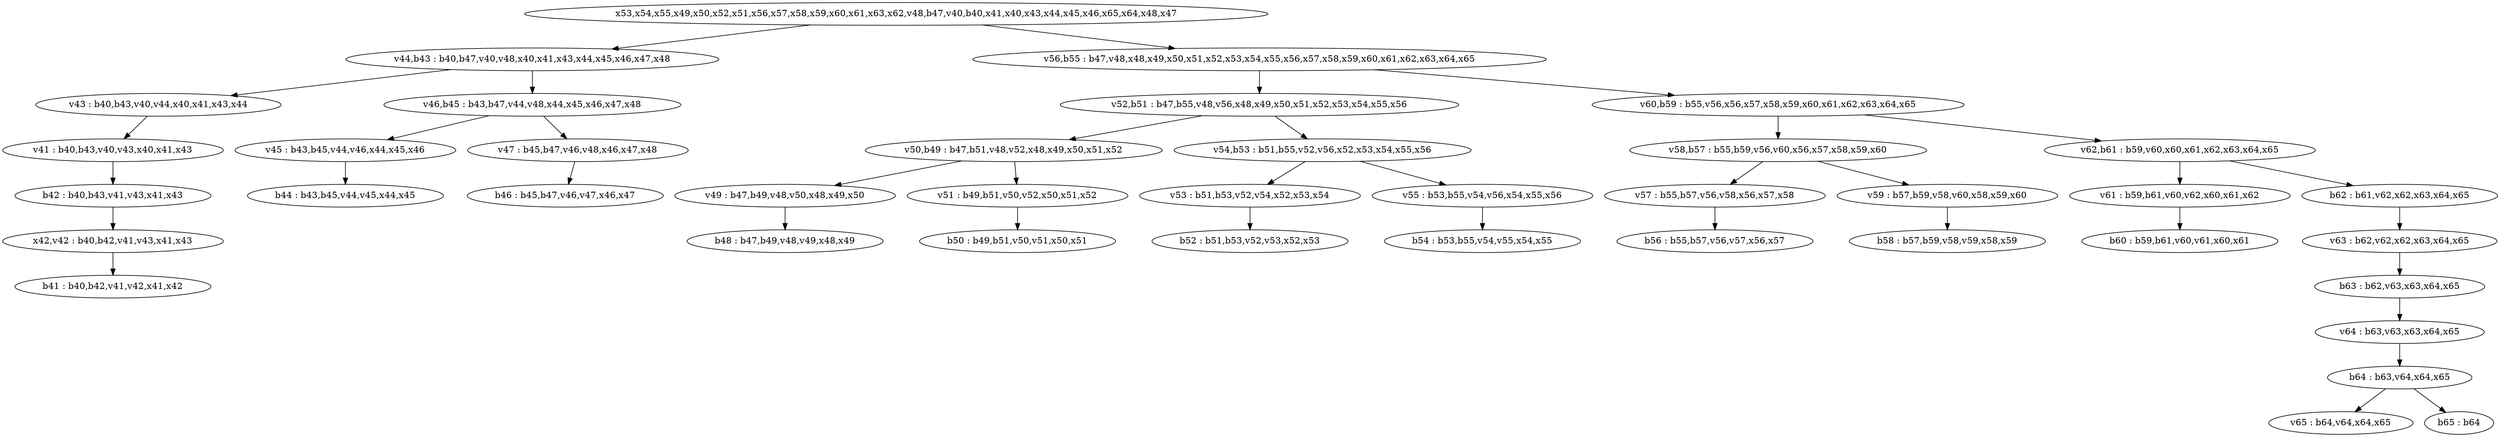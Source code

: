 digraph G{
2088[label="x53,x54,x55,x49,x50,x52,x51,x56,x57,x58,x59,x60,x61,x63,x62,v48,b47,v40,b40,x41,x40,x43,x44,x45,x46,x65,x64,x48,x47"];
2088->2089
2089[label="v44,b43 : b40,b47,v40,v48,x40,x41,x43,x44,x45,x46,x47,x48"];
2089->2090
2090[label="v43 : b40,b43,v40,v44,x40,x41,x43,x44"];
2090->2091
2091[label="v41 : b40,b43,v40,v43,x40,x41,x43"];
2091->2092
2092[label="b42 : b40,b43,v41,v43,x41,x43"];
2092->2093
2093[label="x42,v42 : b40,b42,v41,v43,x41,x43"];
2093->2094
2094[label="b41 : b40,b42,v41,v42,x41,x42"];
2089->2095
2095[label="v46,b45 : b43,b47,v44,v48,x44,x45,x46,x47,x48"];
2095->2096
2096[label="v45 : b43,b45,v44,v46,x44,x45,x46"];
2096->2097
2097[label="b44 : b43,b45,v44,v45,x44,x45"];
2095->2098
2098[label="v47 : b45,b47,v46,v48,x46,x47,x48"];
2098->2099
2099[label="b46 : b45,b47,v46,v47,x46,x47"];
2088->2100
2100[label="v56,b55 : b47,v48,x48,x49,x50,x51,x52,x53,x54,x55,x56,x57,x58,x59,x60,x61,x62,x63,x64,x65"];
2100->2101
2101[label="v52,b51 : b47,b55,v48,v56,x48,x49,x50,x51,x52,x53,x54,x55,x56"];
2101->2102
2102[label="v50,b49 : b47,b51,v48,v52,x48,x49,x50,x51,x52"];
2102->2103
2103[label="v49 : b47,b49,v48,v50,x48,x49,x50"];
2103->2104
2104[label="b48 : b47,b49,v48,v49,x48,x49"];
2102->2105
2105[label="v51 : b49,b51,v50,v52,x50,x51,x52"];
2105->2106
2106[label="b50 : b49,b51,v50,v51,x50,x51"];
2101->2107
2107[label="v54,b53 : b51,b55,v52,v56,x52,x53,x54,x55,x56"];
2107->2108
2108[label="v53 : b51,b53,v52,v54,x52,x53,x54"];
2108->2109
2109[label="b52 : b51,b53,v52,v53,x52,x53"];
2107->2110
2110[label="v55 : b53,b55,v54,v56,x54,x55,x56"];
2110->2111
2111[label="b54 : b53,b55,v54,v55,x54,x55"];
2100->2112
2112[label="v60,b59 : b55,v56,x56,x57,x58,x59,x60,x61,x62,x63,x64,x65"];
2112->2113
2113[label="v58,b57 : b55,b59,v56,v60,x56,x57,x58,x59,x60"];
2113->2114
2114[label="v57 : b55,b57,v56,v58,x56,x57,x58"];
2114->2115
2115[label="b56 : b55,b57,v56,v57,x56,x57"];
2113->2116
2116[label="v59 : b57,b59,v58,v60,x58,x59,x60"];
2116->2117
2117[label="b58 : b57,b59,v58,v59,x58,x59"];
2112->2118
2118[label="v62,b61 : b59,v60,x60,x61,x62,x63,x64,x65"];
2118->2119
2119[label="v61 : b59,b61,v60,v62,x60,x61,x62"];
2119->2120
2120[label="b60 : b59,b61,v60,v61,x60,x61"];
2118->2121
2121[label="b62 : b61,v62,x62,x63,x64,x65"];
2121->2122
2122[label="v63 : b62,v62,x62,x63,x64,x65"];
2122->2123
2123[label="b63 : b62,v63,x63,x64,x65"];
2123->2124
2124[label="v64 : b63,v63,x63,x64,x65"];
2124->2125
2125[label="b64 : b63,v64,x64,x65"];
2125->2126
2126[label="v65 : b64,v64,x64,x65"];
2125->2127
2127[label="b65 : b64"];
}